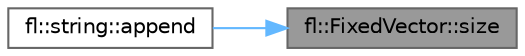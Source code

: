 digraph "fl::FixedVector::size"
{
 // INTERACTIVE_SVG=YES
 // LATEX_PDF_SIZE
  bgcolor="transparent";
  edge [fontname=Helvetica,fontsize=10,labelfontname=Helvetica,labelfontsize=10];
  node [fontname=Helvetica,fontsize=10,shape=box,height=0.2,width=0.4];
  rankdir="RL";
  Node1 [id="Node000001",label="fl::FixedVector::size",height=0.2,width=0.4,color="gray40", fillcolor="grey60", style="filled", fontcolor="black",tooltip=" "];
  Node1 -> Node2 [id="edge1_Node000001_Node000002",dir="back",color="steelblue1",style="solid",tooltip=" "];
  Node2 [id="Node000002",label="fl::string::append",height=0.2,width=0.4,color="grey40", fillcolor="white", style="filled",URL="$d2/db2/classfl_1_1string_ad357b1fe727fe014433d26ab9296af65.html#ad357b1fe727fe014433d26ab9296af65",tooltip=" "];
}
